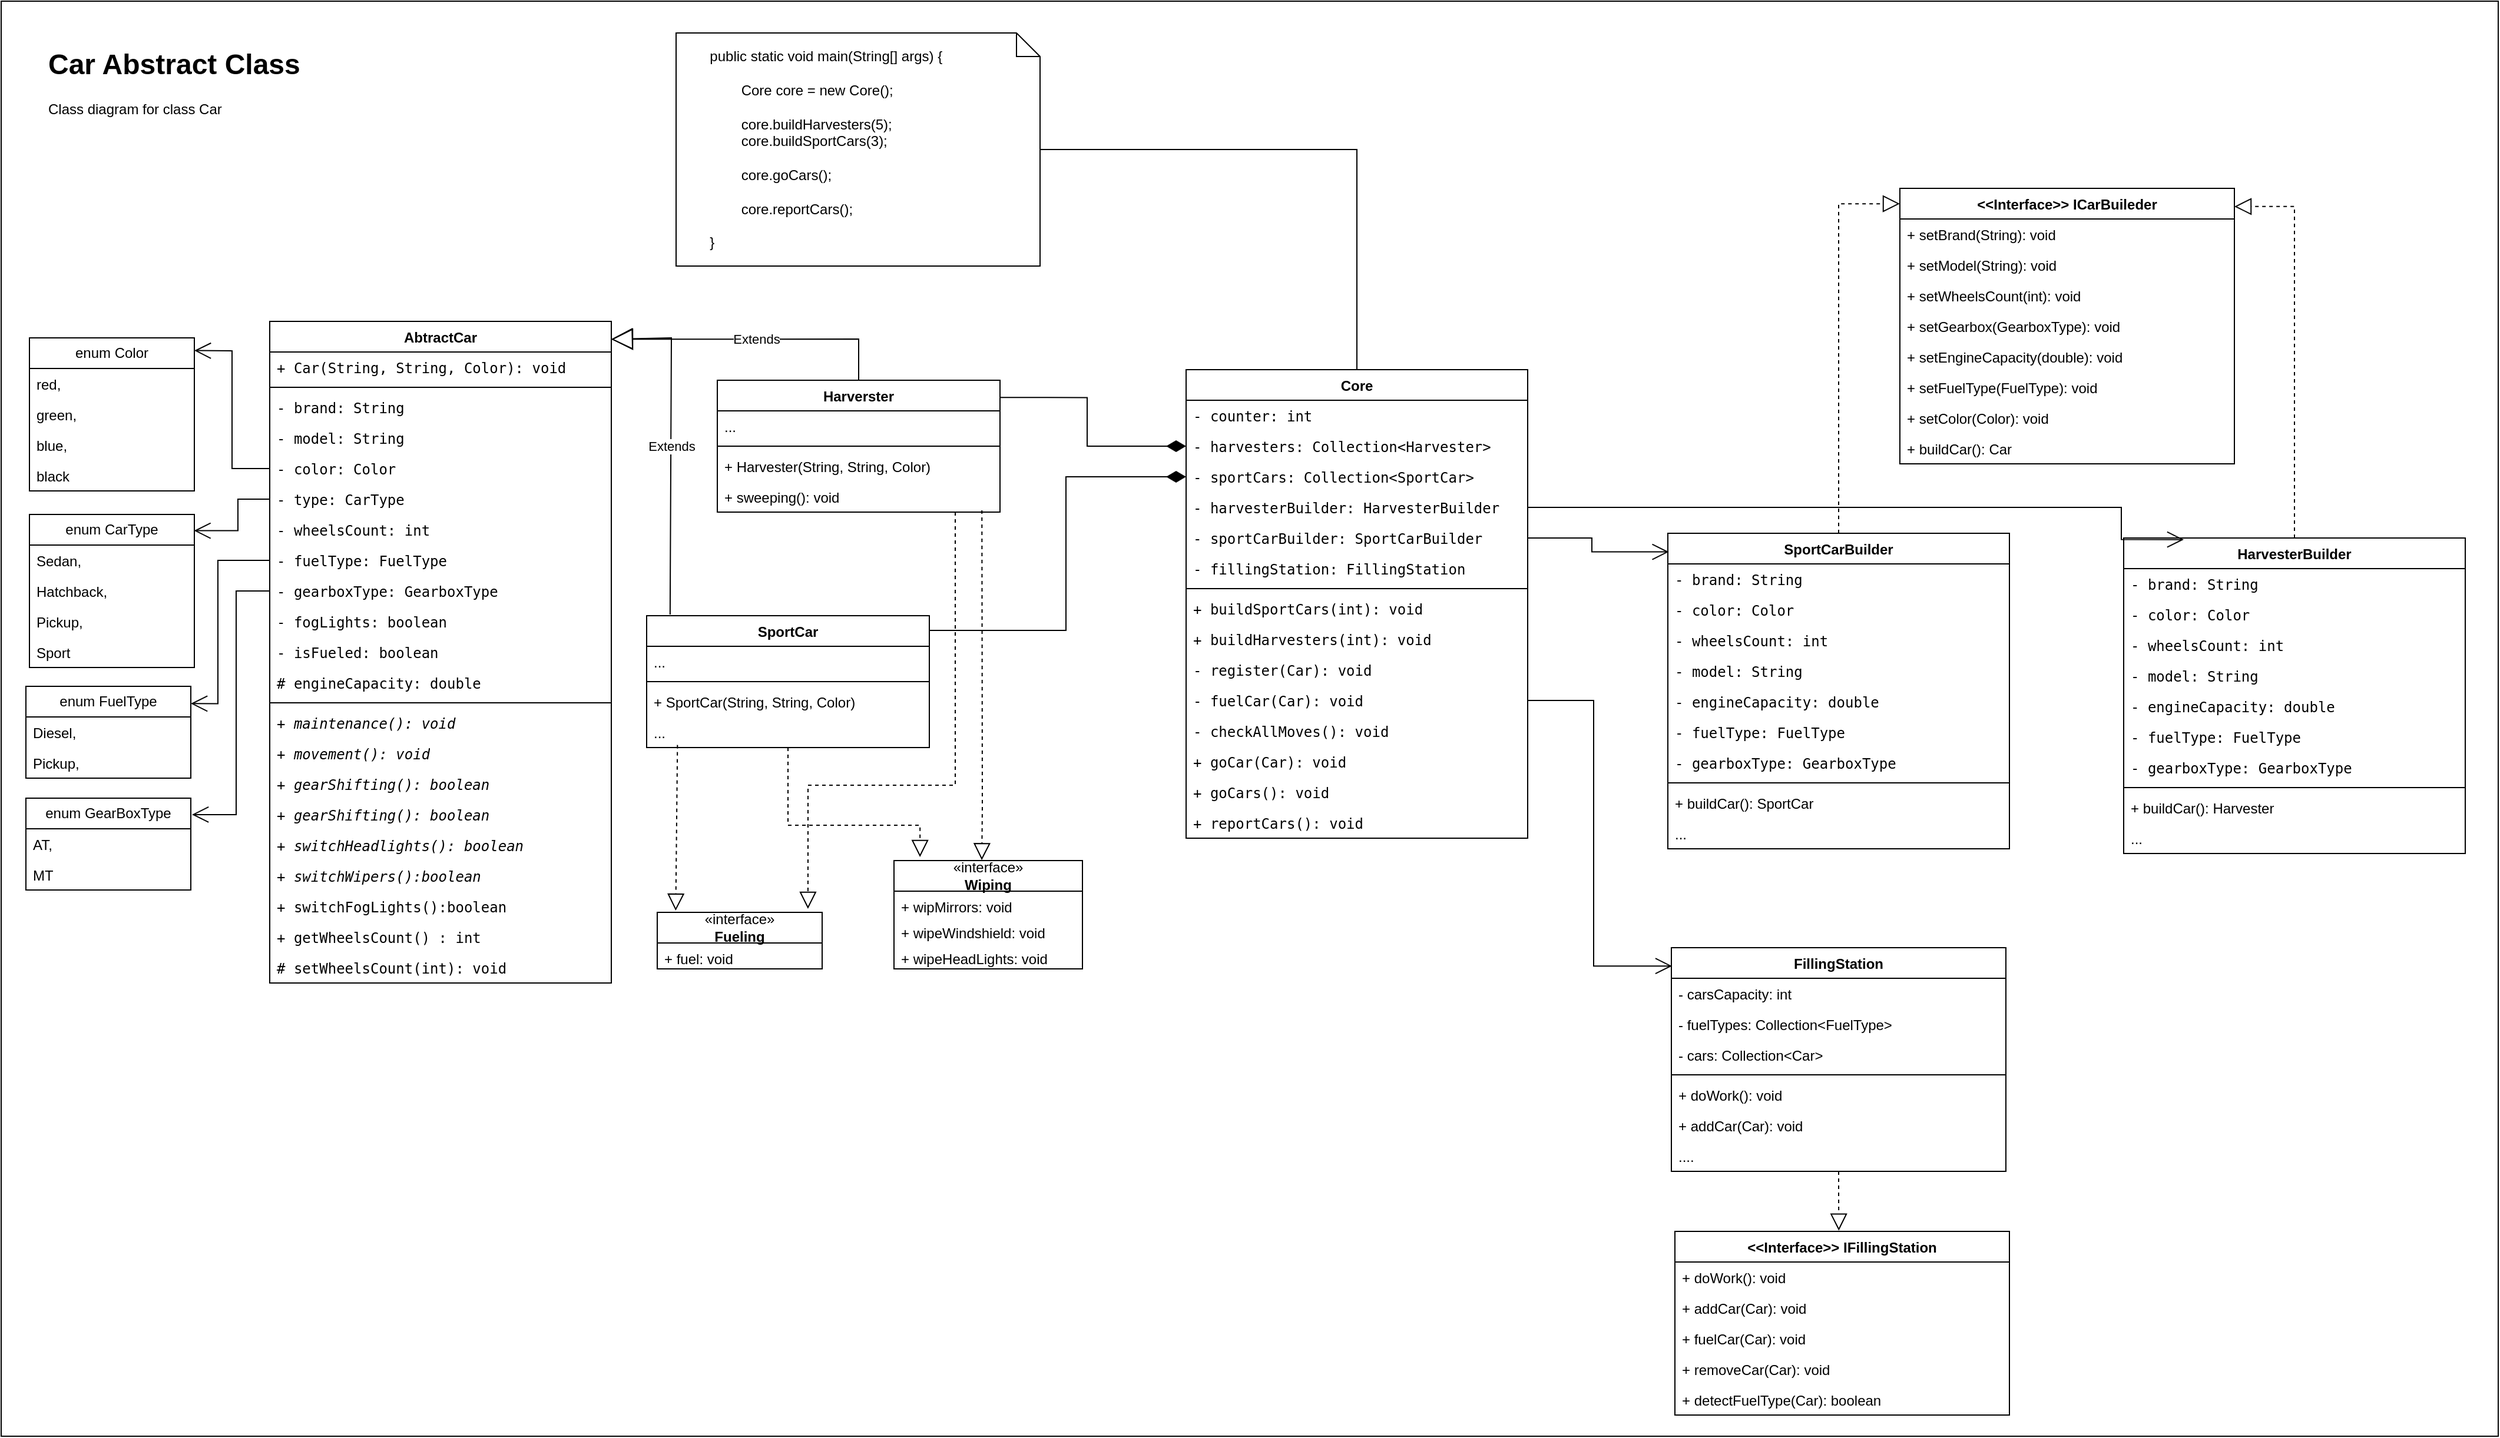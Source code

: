 <mxfile version="24.7.17">
  <diagram name="Страница — 1" id="NvB_Uzkp3Z9ZdV7HNA8b">
    <mxGraphModel dx="3713" dy="2587" grid="0" gridSize="10" guides="1" tooltips="1" connect="1" arrows="1" fold="1" page="1" pageScale="1" pageWidth="1169" pageHeight="827" math="0" shadow="0">
      <root>
        <mxCell id="0" />
        <mxCell id="1" parent="0" />
        <mxCell id="GrRUofgMGiouA1B7pGgN-127" value="" style="rounded=0;whiteSpace=wrap;html=1;" vertex="1" parent="1">
          <mxGeometry x="14" y="17" width="2120" height="1219" as="geometry" />
        </mxCell>
        <mxCell id="2QSjWqpANw1Ijd4p5mCS-2" value="&lt;h1 style=&quot;margin-top: 0px;&quot;&gt;Car Abstract Class&lt;/h1&gt;&lt;div&gt;Class diagram for class Car&lt;/div&gt;" style="text;html=1;whiteSpace=wrap;overflow=hidden;rounded=0;" parent="1" vertex="1">
          <mxGeometry x="52" y="50" width="320" height="120" as="geometry" />
        </mxCell>
        <mxCell id="2QSjWqpANw1Ijd4p5mCS-3" value="AbtractCar" style="swimlane;fontStyle=1;align=center;verticalAlign=top;childLayout=stackLayout;horizontal=1;startSize=26;horizontalStack=0;resizeParent=1;resizeParentMax=0;resizeLast=0;collapsible=1;marginBottom=0;whiteSpace=wrap;html=1;" parent="1" vertex="1">
          <mxGeometry x="242" y="289" width="290" height="562" as="geometry" />
        </mxCell>
        <mxCell id="2QSjWqpANw1Ijd4p5mCS-73" value="&lt;div style=&quot;font-family: &amp;quot;JetBrains Mono&amp;quot;, monospace; white-space: pre;&quot;&gt;&lt;i&gt;+ &lt;/i&gt;Car(String, String, Color): void&lt;/div&gt;" style="text;strokeColor=none;fillColor=none;align=left;verticalAlign=top;spacingLeft=4;spacingRight=4;overflow=hidden;rotatable=0;points=[[0,0.5],[1,0.5]];portConstraint=eastwest;whiteSpace=wrap;html=1;" parent="2QSjWqpANw1Ijd4p5mCS-3" vertex="1">
          <mxGeometry y="26" width="290" height="26" as="geometry" />
        </mxCell>
        <mxCell id="GrRUofgMGiouA1B7pGgN-3" value="" style="line;strokeWidth=1;fillColor=none;align=left;verticalAlign=middle;spacingTop=-1;spacingLeft=3;spacingRight=3;rotatable=0;labelPosition=right;points=[];portConstraint=eastwest;strokeColor=inherit;" vertex="1" parent="2QSjWqpANw1Ijd4p5mCS-3">
          <mxGeometry y="52" width="290" height="8" as="geometry" />
        </mxCell>
        <mxCell id="2QSjWqpANw1Ijd4p5mCS-4" value="&lt;span style=&quot;font-family: &amp;quot;JetBrains Mono&amp;quot;, monospace; text-wrap: nowrap; background-color: rgb(255, 255, 255);&quot;&gt;- brand: String&lt;/span&gt;" style="text;strokeColor=none;fillColor=none;align=left;verticalAlign=top;spacingLeft=4;spacingRight=4;overflow=hidden;rotatable=0;points=[[0,0.5],[1,0.5]];portConstraint=eastwest;whiteSpace=wrap;html=1;" parent="2QSjWqpANw1Ijd4p5mCS-3" vertex="1">
          <mxGeometry y="60" width="290" height="26" as="geometry" />
        </mxCell>
        <mxCell id="2QSjWqpANw1Ijd4p5mCS-9" value="&lt;span style=&quot;background-color: rgb(255, 255, 255); font-family: &amp;quot;JetBrains Mono&amp;quot;, monospace;&quot;&gt;- model: String&lt;/span&gt;&lt;div&gt;&lt;span style=&quot;background-color: rgb(255, 255, 255); font-family: &amp;quot;JetBrains Mono&amp;quot;, monospace;&quot;&gt;&lt;br&gt;&lt;/span&gt;&lt;/div&gt;" style="text;strokeColor=none;fillColor=none;align=left;verticalAlign=top;spacingLeft=4;spacingRight=4;overflow=hidden;rotatable=0;points=[[0,0.5],[1,0.5]];portConstraint=eastwest;whiteSpace=wrap;html=1;" parent="2QSjWqpANw1Ijd4p5mCS-3" vertex="1">
          <mxGeometry y="86" width="290" height="26" as="geometry" />
        </mxCell>
        <mxCell id="2QSjWqpANw1Ijd4p5mCS-10" value="&lt;span style=&quot;font-family: &amp;quot;JetBrains Mono&amp;quot;, monospace; text-wrap: nowrap; background-color: rgb(255, 255, 255);&quot;&gt;- color: Color&lt;/span&gt;" style="text;strokeColor=none;fillColor=none;align=left;verticalAlign=top;spacingLeft=4;spacingRight=4;overflow=hidden;rotatable=0;points=[[0,0.5],[1,0.5]];portConstraint=eastwest;whiteSpace=wrap;html=1;" parent="2QSjWqpANw1Ijd4p5mCS-3" vertex="1">
          <mxGeometry y="112" width="290" height="26" as="geometry" />
        </mxCell>
        <mxCell id="2QSjWqpANw1Ijd4p5mCS-11" value="&lt;span style=&quot;font-family: &amp;quot;JetBrains Mono&amp;quot;, monospace; text-wrap: nowrap; background-color: rgb(255, 255, 255);&quot;&gt;- type: CarType&lt;/span&gt;" style="text;strokeColor=none;fillColor=none;align=left;verticalAlign=top;spacingLeft=4;spacingRight=4;overflow=hidden;rotatable=0;points=[[0,0.5],[1,0.5]];portConstraint=eastwest;whiteSpace=wrap;html=1;" parent="2QSjWqpANw1Ijd4p5mCS-3" vertex="1">
          <mxGeometry y="138" width="290" height="26" as="geometry" />
        </mxCell>
        <mxCell id="2QSjWqpANw1Ijd4p5mCS-12" value="&lt;span style=&quot;font-family: &amp;quot;JetBrains Mono&amp;quot;, monospace; text-wrap: nowrap; background-color: rgb(255, 255, 255);&quot;&gt;- wheelsCount: int&lt;/span&gt;" style="text;strokeColor=none;fillColor=none;align=left;verticalAlign=top;spacingLeft=4;spacingRight=4;overflow=hidden;rotatable=0;points=[[0,0.5],[1,0.5]];portConstraint=eastwest;whiteSpace=wrap;html=1;" parent="2QSjWqpANw1Ijd4p5mCS-3" vertex="1">
          <mxGeometry y="164" width="290" height="26" as="geometry" />
        </mxCell>
        <mxCell id="2QSjWqpANw1Ijd4p5mCS-13" value="&lt;span style=&quot;font-family: &amp;quot;JetBrains Mono&amp;quot;, monospace; text-wrap: nowrap; background-color: rgb(255, 255, 255);&quot;&gt;- fuelType: FuelType&lt;/span&gt;" style="text;strokeColor=none;fillColor=none;align=left;verticalAlign=top;spacingLeft=4;spacingRight=4;overflow=hidden;rotatable=0;points=[[0,0.5],[1,0.5]];portConstraint=eastwest;whiteSpace=wrap;html=1;" parent="2QSjWqpANw1Ijd4p5mCS-3" vertex="1">
          <mxGeometry y="190" width="290" height="26" as="geometry" />
        </mxCell>
        <mxCell id="2QSjWqpANw1Ijd4p5mCS-14" value="&lt;span style=&quot;font-family: &amp;quot;JetBrains Mono&amp;quot;, monospace; text-wrap: nowrap; background-color: rgb(255, 255, 255);&quot;&gt;- gearboxType: GearboxType&lt;/span&gt;" style="text;strokeColor=none;fillColor=none;align=left;verticalAlign=top;spacingLeft=4;spacingRight=4;overflow=hidden;rotatable=0;points=[[0,0.5],[1,0.5]];portConstraint=eastwest;whiteSpace=wrap;html=1;" parent="2QSjWqpANw1Ijd4p5mCS-3" vertex="1">
          <mxGeometry y="216" width="290" height="26" as="geometry" />
        </mxCell>
        <mxCell id="2QSjWqpANw1Ijd4p5mCS-17" value="&lt;span style=&quot;font-family: &amp;quot;JetBrains Mono&amp;quot;, monospace; text-wrap: nowrap; background-color: rgb(255, 255, 255);&quot;&gt;- fogLights: boolean&lt;/span&gt;" style="text;strokeColor=none;fillColor=none;align=left;verticalAlign=top;spacingLeft=4;spacingRight=4;overflow=hidden;rotatable=0;points=[[0,0.5],[1,0.5]];portConstraint=eastwest;whiteSpace=wrap;html=1;" parent="2QSjWqpANw1Ijd4p5mCS-3" vertex="1">
          <mxGeometry y="242" width="290" height="26" as="geometry" />
        </mxCell>
        <mxCell id="GrRUofgMGiouA1B7pGgN-1" value="&lt;font face=&quot;JetBrains Mono, monospace&quot;&gt;&lt;span style=&quot;text-wrap: nowrap;&quot;&gt;- isFueled: boolean&lt;/span&gt;&lt;/font&gt;" style="text;strokeColor=none;fillColor=none;align=left;verticalAlign=top;spacingLeft=4;spacingRight=4;overflow=hidden;rotatable=0;points=[[0,0.5],[1,0.5]];portConstraint=eastwest;whiteSpace=wrap;html=1;" vertex="1" parent="2QSjWqpANw1Ijd4p5mCS-3">
          <mxGeometry y="268" width="290" height="26" as="geometry" />
        </mxCell>
        <mxCell id="2QSjWqpANw1Ijd4p5mCS-15" value="&lt;span style=&quot;font-family: &amp;quot;JetBrains Mono&amp;quot;, monospace; text-wrap: nowrap; background-color: rgb(255, 255, 255);&quot;&gt;# engineCapacity: double&lt;/span&gt;" style="text;strokeColor=none;fillColor=none;align=left;verticalAlign=top;spacingLeft=4;spacingRight=4;overflow=hidden;rotatable=0;points=[[0,0.5],[1,0.5]];portConstraint=eastwest;whiteSpace=wrap;html=1;" parent="2QSjWqpANw1Ijd4p5mCS-3" vertex="1">
          <mxGeometry y="294" width="290" height="26" as="geometry" />
        </mxCell>
        <mxCell id="2QSjWqpANw1Ijd4p5mCS-5" value="" style="line;strokeWidth=1;fillColor=none;align=left;verticalAlign=middle;spacingTop=-1;spacingLeft=3;spacingRight=3;rotatable=0;labelPosition=right;points=[];portConstraint=eastwest;strokeColor=inherit;" parent="2QSjWqpANw1Ijd4p5mCS-3" vertex="1">
          <mxGeometry y="320" width="290" height="8" as="geometry" />
        </mxCell>
        <mxCell id="2QSjWqpANw1Ijd4p5mCS-6" value="&lt;div style=&quot;font-family: &amp;quot;JetBrains Mono&amp;quot;, monospace; white-space: pre;&quot;&gt;&lt;i&gt;+ maintenance(): void&lt;/i&gt;&lt;/div&gt;" style="text;strokeColor=none;fillColor=none;align=left;verticalAlign=top;spacingLeft=4;spacingRight=4;overflow=hidden;rotatable=0;points=[[0,0.5],[1,0.5]];portConstraint=eastwest;whiteSpace=wrap;html=1;" parent="2QSjWqpANw1Ijd4p5mCS-3" vertex="1">
          <mxGeometry y="328" width="290" height="26" as="geometry" />
        </mxCell>
        <mxCell id="2QSjWqpANw1Ijd4p5mCS-18" value="&lt;span style=&quot;font-family: &amp;quot;JetBrains Mono&amp;quot;, monospace; text-wrap: nowrap;&quot;&gt;+ movement(): void&lt;/span&gt;" style="text;strokeColor=none;fillColor=none;align=left;verticalAlign=top;spacingLeft=4;spacingRight=4;overflow=hidden;rotatable=0;points=[[0,0.5],[1,0.5]];portConstraint=eastwest;whiteSpace=wrap;html=1;fontStyle=2" parent="2QSjWqpANw1Ijd4p5mCS-3" vertex="1">
          <mxGeometry y="354" width="290" height="26" as="geometry" />
        </mxCell>
        <mxCell id="2QSjWqpANw1Ijd4p5mCS-19" value="&lt;span style=&quot;font-family: &amp;quot;JetBrains Mono&amp;quot;, monospace; text-wrap: nowrap;&quot;&gt;+ gearShifting(): boolean&lt;/span&gt;" style="text;strokeColor=none;fillColor=none;align=left;verticalAlign=top;spacingLeft=4;spacingRight=4;overflow=hidden;rotatable=0;points=[[0,0.5],[1,0.5]];portConstraint=eastwest;whiteSpace=wrap;html=1;fontStyle=2" parent="2QSjWqpANw1Ijd4p5mCS-3" vertex="1">
          <mxGeometry y="380" width="290" height="26" as="geometry" />
        </mxCell>
        <mxCell id="2QSjWqpANw1Ijd4p5mCS-20" value="&lt;span style=&quot;font-family: &amp;quot;JetBrains Mono&amp;quot;, monospace; text-wrap: nowrap;&quot;&gt;+ gearShifting(): boolean&lt;/span&gt;" style="text;strokeColor=none;fillColor=none;align=left;verticalAlign=top;spacingLeft=4;spacingRight=4;overflow=hidden;rotatable=0;points=[[0,0.5],[1,0.5]];portConstraint=eastwest;whiteSpace=wrap;html=1;fontStyle=2" parent="2QSjWqpANw1Ijd4p5mCS-3" vertex="1">
          <mxGeometry y="406" width="290" height="26" as="geometry" />
        </mxCell>
        <mxCell id="2QSjWqpANw1Ijd4p5mCS-21" value="&lt;span style=&quot;font-family: &amp;quot;JetBrains Mono&amp;quot;, monospace; text-wrap: nowrap;&quot;&gt;+ switchHeadlights(): boolean&lt;/span&gt;" style="text;strokeColor=none;fillColor=none;align=left;verticalAlign=top;spacingLeft=4;spacingRight=4;overflow=hidden;rotatable=0;points=[[0,0.5],[1,0.5]];portConstraint=eastwest;whiteSpace=wrap;html=1;fontStyle=2" parent="2QSjWqpANw1Ijd4p5mCS-3" vertex="1">
          <mxGeometry y="432" width="290" height="26" as="geometry" />
        </mxCell>
        <mxCell id="2QSjWqpANw1Ijd4p5mCS-22" value="&lt;span style=&quot;font-family: &amp;quot;JetBrains Mono&amp;quot;, monospace; text-wrap: nowrap;&quot;&gt;+ switchWipers():boolean&lt;/span&gt;" style="text;strokeColor=none;fillColor=none;align=left;verticalAlign=top;spacingLeft=4;spacingRight=4;overflow=hidden;rotatable=0;points=[[0,0.5],[1,0.5]];portConstraint=eastwest;whiteSpace=wrap;html=1;fontStyle=2" parent="2QSjWqpANw1Ijd4p5mCS-3" vertex="1">
          <mxGeometry y="458" width="290" height="26" as="geometry" />
        </mxCell>
        <mxCell id="2QSjWqpANw1Ijd4p5mCS-23" value="&lt;span style=&quot;font-family: &amp;quot;JetBrains Mono&amp;quot;, monospace; text-wrap: nowrap;&quot;&gt;+ switchFogLights():boolean&lt;/span&gt;" style="text;strokeColor=none;fillColor=none;align=left;verticalAlign=top;spacingLeft=4;spacingRight=4;overflow=hidden;rotatable=0;points=[[0,0.5],[1,0.5]];portConstraint=eastwest;whiteSpace=wrap;html=1;" parent="2QSjWqpANw1Ijd4p5mCS-3" vertex="1">
          <mxGeometry y="484" width="290" height="26" as="geometry" />
        </mxCell>
        <mxCell id="2QSjWqpANw1Ijd4p5mCS-26" value="&lt;span style=&quot;font-family: &amp;quot;JetBrains Mono&amp;quot;, monospace; text-wrap: nowrap;&quot;&gt;+ getWheelsCount() : int&lt;/span&gt;" style="text;strokeColor=none;fillColor=none;align=left;verticalAlign=top;spacingLeft=4;spacingRight=4;overflow=hidden;rotatable=0;points=[[0,0.5],[1,0.5]];portConstraint=eastwest;whiteSpace=wrap;html=1;" parent="2QSjWqpANw1Ijd4p5mCS-3" vertex="1">
          <mxGeometry y="510" width="290" height="26" as="geometry" />
        </mxCell>
        <mxCell id="2QSjWqpANw1Ijd4p5mCS-24" value="&lt;span style=&quot;font-family: &amp;quot;JetBrains Mono&amp;quot;, monospace; text-wrap: nowrap;&quot;&gt;# setWheelsCount(int): void&amp;nbsp;&lt;/span&gt;" style="text;strokeColor=none;fillColor=none;align=left;verticalAlign=top;spacingLeft=4;spacingRight=4;overflow=hidden;rotatable=0;points=[[0,0.5],[1,0.5]];portConstraint=eastwest;whiteSpace=wrap;html=1;" parent="2QSjWqpANw1Ijd4p5mCS-3" vertex="1">
          <mxGeometry y="536" width="290" height="26" as="geometry" />
        </mxCell>
        <mxCell id="GrRUofgMGiouA1B7pGgN-34" style="edgeStyle=orthogonalEdgeStyle;rounded=0;orthogonalLoop=1;jettySize=auto;html=1;endArrow=diamondThin;endFill=1;strokeWidth=1;endSize=14;exitX=0.999;exitY=0.131;exitDx=0;exitDy=0;exitPerimeter=0;" edge="1" parent="1" source="2QSjWqpANw1Ijd4p5mCS-27" target="GrRUofgMGiouA1B7pGgN-8">
          <mxGeometry relative="1" as="geometry" />
        </mxCell>
        <mxCell id="2QSjWqpANw1Ijd4p5mCS-27" value="Harverster" style="swimlane;fontStyle=1;align=center;verticalAlign=top;childLayout=stackLayout;horizontal=1;startSize=26;horizontalStack=0;resizeParent=1;resizeParentMax=0;resizeLast=0;collapsible=1;marginBottom=0;whiteSpace=wrap;html=1;" parent="1" vertex="1">
          <mxGeometry x="622" y="339" width="240" height="112" as="geometry" />
        </mxCell>
        <mxCell id="2QSjWqpANw1Ijd4p5mCS-28" value="..." style="text;strokeColor=none;fillColor=none;align=left;verticalAlign=top;spacingLeft=4;spacingRight=4;overflow=hidden;rotatable=0;points=[[0,0.5],[1,0.5]];portConstraint=eastwest;whiteSpace=wrap;html=1;" parent="2QSjWqpANw1Ijd4p5mCS-27" vertex="1">
          <mxGeometry y="26" width="240" height="26" as="geometry" />
        </mxCell>
        <mxCell id="2QSjWqpANw1Ijd4p5mCS-29" value="" style="line;strokeWidth=1;fillColor=none;align=left;verticalAlign=middle;spacingTop=-1;spacingLeft=3;spacingRight=3;rotatable=0;labelPosition=right;points=[];portConstraint=eastwest;strokeColor=inherit;" parent="2QSjWqpANw1Ijd4p5mCS-27" vertex="1">
          <mxGeometry y="52" width="240" height="8" as="geometry" />
        </mxCell>
        <mxCell id="2QSjWqpANw1Ijd4p5mCS-30" value="+ Harvester(String, String, Color)" style="text;strokeColor=none;fillColor=none;align=left;verticalAlign=top;spacingLeft=4;spacingRight=4;overflow=hidden;rotatable=0;points=[[0,0.5],[1,0.5]];portConstraint=eastwest;whiteSpace=wrap;html=1;" parent="2QSjWqpANw1Ijd4p5mCS-27" vertex="1">
          <mxGeometry y="60" width="240" height="26" as="geometry" />
        </mxCell>
        <mxCell id="2QSjWqpANw1Ijd4p5mCS-32" value="+ sweeping(): void" style="text;strokeColor=none;fillColor=none;align=left;verticalAlign=top;spacingLeft=4;spacingRight=4;overflow=hidden;rotatable=0;points=[[0,0.5],[1,0.5]];portConstraint=eastwest;whiteSpace=wrap;html=1;" parent="2QSjWqpANw1Ijd4p5mCS-27" vertex="1">
          <mxGeometry y="86" width="240" height="26" as="geometry" />
        </mxCell>
        <mxCell id="2QSjWqpANw1Ijd4p5mCS-31" value="Extends" style="endArrow=block;endSize=16;endFill=0;html=1;rounded=0;exitX=0.5;exitY=0;exitDx=0;exitDy=0;entryX=1;entryY=0.027;entryDx=0;entryDy=0;entryPerimeter=0;" parent="1" source="2QSjWqpANw1Ijd4p5mCS-27" target="2QSjWqpANw1Ijd4p5mCS-3" edge="1">
          <mxGeometry width="160" relative="1" as="geometry">
            <mxPoint x="292" y="889" as="sourcePoint" />
            <mxPoint x="452" y="889" as="targetPoint" />
            <Array as="points">
              <mxPoint x="742" y="304" />
            </Array>
          </mxGeometry>
        </mxCell>
        <mxCell id="GrRUofgMGiouA1B7pGgN-35" style="edgeStyle=orthogonalEdgeStyle;rounded=0;orthogonalLoop=1;jettySize=auto;html=1;entryX=0;entryY=0.5;entryDx=0;entryDy=0;exitX=0.997;exitY=0.112;exitDx=0;exitDy=0;exitPerimeter=0;endArrow=diamondThin;endFill=1;endSize=14;" edge="1" parent="1" source="2QSjWqpANw1Ijd4p5mCS-33" target="GrRUofgMGiouA1B7pGgN-9">
          <mxGeometry relative="1" as="geometry">
            <Array as="points">
              <mxPoint x="918" y="552" />
              <mxPoint x="918" y="421" />
            </Array>
          </mxGeometry>
        </mxCell>
        <mxCell id="2QSjWqpANw1Ijd4p5mCS-33" value="SportCar" style="swimlane;fontStyle=1;align=center;verticalAlign=top;childLayout=stackLayout;horizontal=1;startSize=26;horizontalStack=0;resizeParent=1;resizeParentMax=0;resizeLast=0;collapsible=1;marginBottom=0;whiteSpace=wrap;html=1;" parent="1" vertex="1">
          <mxGeometry x="562" y="539" width="240" height="112" as="geometry" />
        </mxCell>
        <mxCell id="2QSjWqpANw1Ijd4p5mCS-34" value="..." style="text;strokeColor=none;fillColor=none;align=left;verticalAlign=top;spacingLeft=4;spacingRight=4;overflow=hidden;rotatable=0;points=[[0,0.5],[1,0.5]];portConstraint=eastwest;whiteSpace=wrap;html=1;" parent="2QSjWqpANw1Ijd4p5mCS-33" vertex="1">
          <mxGeometry y="26" width="240" height="26" as="geometry" />
        </mxCell>
        <mxCell id="2QSjWqpANw1Ijd4p5mCS-35" value="" style="line;strokeWidth=1;fillColor=none;align=left;verticalAlign=middle;spacingTop=-1;spacingLeft=3;spacingRight=3;rotatable=0;labelPosition=right;points=[];portConstraint=eastwest;strokeColor=inherit;" parent="2QSjWqpANw1Ijd4p5mCS-33" vertex="1">
          <mxGeometry y="52" width="240" height="8" as="geometry" />
        </mxCell>
        <mxCell id="2QSjWqpANw1Ijd4p5mCS-36" value="+ SportCar(String, String, Color)" style="text;strokeColor=none;fillColor=none;align=left;verticalAlign=top;spacingLeft=4;spacingRight=4;overflow=hidden;rotatable=0;points=[[0,0.5],[1,0.5]];portConstraint=eastwest;whiteSpace=wrap;html=1;" parent="2QSjWqpANw1Ijd4p5mCS-33" vertex="1">
          <mxGeometry y="60" width="240" height="26" as="geometry" />
        </mxCell>
        <mxCell id="2QSjWqpANw1Ijd4p5mCS-39" value="..." style="text;strokeColor=none;fillColor=none;align=left;verticalAlign=top;spacingLeft=4;spacingRight=4;overflow=hidden;rotatable=0;points=[[0,0.5],[1,0.5]];portConstraint=eastwest;whiteSpace=wrap;html=1;" parent="2QSjWqpANw1Ijd4p5mCS-33" vertex="1">
          <mxGeometry y="86" width="240" height="26" as="geometry" />
        </mxCell>
        <mxCell id="2QSjWqpANw1Ijd4p5mCS-38" value="Extends" style="endArrow=block;endSize=16;endFill=0;html=1;rounded=0;exitX=0.083;exitY=-0.009;exitDx=0;exitDy=0;exitPerimeter=0;entryX=0.999;entryY=0.027;entryDx=0;entryDy=0;entryPerimeter=0;" parent="1" source="2QSjWqpANw1Ijd4p5mCS-33" target="2QSjWqpANw1Ijd4p5mCS-3" edge="1">
          <mxGeometry width="160" relative="1" as="geometry">
            <mxPoint x="332" y="869" as="sourcePoint" />
            <mxPoint x="535" y="299" as="targetPoint" />
            <Array as="points">
              <mxPoint x="583" y="303" />
            </Array>
          </mxGeometry>
        </mxCell>
        <mxCell id="2QSjWqpANw1Ijd4p5mCS-44" value="«interface»&lt;br&gt;&lt;b&gt;Fueling&lt;/b&gt;" style="swimlane;fontStyle=0;childLayout=stackLayout;horizontal=1;startSize=26;fillColor=none;horizontalStack=0;resizeParent=1;resizeParentMax=0;resizeLast=0;collapsible=1;marginBottom=0;whiteSpace=wrap;html=1;" parent="1" vertex="1">
          <mxGeometry x="571" y="791" width="140" height="48" as="geometry" />
        </mxCell>
        <mxCell id="2QSjWqpANw1Ijd4p5mCS-45" value="+ fuel: void" style="text;strokeColor=none;fillColor=none;align=left;verticalAlign=top;spacingLeft=4;spacingRight=4;overflow=hidden;rotatable=0;points=[[0,0.5],[1,0.5]];portConstraint=eastwest;whiteSpace=wrap;html=1;" parent="2QSjWqpANw1Ijd4p5mCS-44" vertex="1">
          <mxGeometry y="26" width="140" height="22" as="geometry" />
        </mxCell>
        <mxCell id="2QSjWqpANw1Ijd4p5mCS-50" value="«interface»&lt;br&gt;&lt;b&gt;Wiping&lt;/b&gt;" style="swimlane;fontStyle=0;childLayout=stackLayout;horizontal=1;startSize=26;fillColor=none;horizontalStack=0;resizeParent=1;resizeParentMax=0;resizeLast=0;collapsible=1;marginBottom=0;whiteSpace=wrap;html=1;" parent="1" vertex="1">
          <mxGeometry x="772" y="747" width="160" height="92" as="geometry" />
        </mxCell>
        <mxCell id="2QSjWqpANw1Ijd4p5mCS-51" value="+ wipMirrors: void" style="text;strokeColor=none;fillColor=none;align=left;verticalAlign=top;spacingLeft=4;spacingRight=4;overflow=hidden;rotatable=0;points=[[0,0.5],[1,0.5]];portConstraint=eastwest;whiteSpace=wrap;html=1;" parent="2QSjWqpANw1Ijd4p5mCS-50" vertex="1">
          <mxGeometry y="26" width="160" height="22" as="geometry" />
        </mxCell>
        <mxCell id="2QSjWqpANw1Ijd4p5mCS-52" value="+ wipeWindshield: void" style="text;strokeColor=none;fillColor=none;align=left;verticalAlign=top;spacingLeft=4;spacingRight=4;overflow=hidden;rotatable=0;points=[[0,0.5],[1,0.5]];portConstraint=eastwest;whiteSpace=wrap;html=1;" parent="2QSjWqpANw1Ijd4p5mCS-50" vertex="1">
          <mxGeometry y="48" width="160" height="22" as="geometry" />
        </mxCell>
        <mxCell id="2QSjWqpANw1Ijd4p5mCS-53" value="+ wipeHeadLights: void" style="text;strokeColor=none;fillColor=none;align=left;verticalAlign=top;spacingLeft=4;spacingRight=4;overflow=hidden;rotatable=0;points=[[0,0.5],[1,0.5]];portConstraint=eastwest;whiteSpace=wrap;html=1;" parent="2QSjWqpANw1Ijd4p5mCS-50" vertex="1">
          <mxGeometry y="70" width="160" height="22" as="geometry" />
        </mxCell>
        <mxCell id="2QSjWqpANw1Ijd4p5mCS-55" value="" style="endArrow=block;dashed=1;endFill=0;endSize=12;html=1;rounded=0;exitX=0.936;exitY=0.944;exitDx=0;exitDy=0;exitPerimeter=0;entryX=0.466;entryY=-0.004;entryDx=0;entryDy=0;entryPerimeter=0;" parent="1" source="2QSjWqpANw1Ijd4p5mCS-32" target="2QSjWqpANw1Ijd4p5mCS-50" edge="1">
          <mxGeometry width="160" relative="1" as="geometry">
            <mxPoint x="522" y="839" as="sourcePoint" />
            <mxPoint x="858" y="673" as="targetPoint" />
            <Array as="points">
              <mxPoint x="847" y="701" />
            </Array>
          </mxGeometry>
        </mxCell>
        <mxCell id="2QSjWqpANw1Ijd4p5mCS-56" value="" style="endArrow=block;dashed=1;endFill=0;endSize=12;html=1;rounded=0;exitX=0.109;exitY=0.916;exitDx=0;exitDy=0;exitPerimeter=0;entryX=0.112;entryY=-0.03;entryDx=0;entryDy=0;entryPerimeter=0;" parent="1" source="2QSjWqpANw1Ijd4p5mCS-39" target="2QSjWqpANw1Ijd4p5mCS-44" edge="1">
          <mxGeometry width="160" relative="1" as="geometry">
            <mxPoint x="735" y="886" as="sourcePoint" />
            <mxPoint x="682" y="729" as="targetPoint" />
            <Array as="points" />
          </mxGeometry>
        </mxCell>
        <mxCell id="2QSjWqpANw1Ijd4p5mCS-58" value="enum Color" style="swimlane;fontStyle=0;childLayout=stackLayout;horizontal=1;startSize=26;fillColor=none;horizontalStack=0;resizeParent=1;resizeParentMax=0;resizeLast=0;collapsible=1;marginBottom=0;whiteSpace=wrap;html=1;" parent="1" vertex="1">
          <mxGeometry x="38" y="303" width="140" height="130" as="geometry" />
        </mxCell>
        <mxCell id="2QSjWqpANw1Ijd4p5mCS-59" value="red," style="text;strokeColor=none;fillColor=none;align=left;verticalAlign=top;spacingLeft=4;spacingRight=4;overflow=hidden;rotatable=0;points=[[0,0.5],[1,0.5]];portConstraint=eastwest;whiteSpace=wrap;html=1;" parent="2QSjWqpANw1Ijd4p5mCS-58" vertex="1">
          <mxGeometry y="26" width="140" height="26" as="geometry" />
        </mxCell>
        <mxCell id="2QSjWqpANw1Ijd4p5mCS-60" value="green," style="text;strokeColor=none;fillColor=none;align=left;verticalAlign=top;spacingLeft=4;spacingRight=4;overflow=hidden;rotatable=0;points=[[0,0.5],[1,0.5]];portConstraint=eastwest;whiteSpace=wrap;html=1;" parent="2QSjWqpANw1Ijd4p5mCS-58" vertex="1">
          <mxGeometry y="52" width="140" height="26" as="geometry" />
        </mxCell>
        <mxCell id="2QSjWqpANw1Ijd4p5mCS-61" value="blue," style="text;strokeColor=none;fillColor=none;align=left;verticalAlign=top;spacingLeft=4;spacingRight=4;overflow=hidden;rotatable=0;points=[[0,0.5],[1,0.5]];portConstraint=eastwest;whiteSpace=wrap;html=1;" parent="2QSjWqpANw1Ijd4p5mCS-58" vertex="1">
          <mxGeometry y="78" width="140" height="26" as="geometry" />
        </mxCell>
        <mxCell id="2QSjWqpANw1Ijd4p5mCS-62" value="black" style="text;strokeColor=none;fillColor=none;align=left;verticalAlign=top;spacingLeft=4;spacingRight=4;overflow=hidden;rotatable=0;points=[[0,0.5],[1,0.5]];portConstraint=eastwest;whiteSpace=wrap;html=1;" parent="2QSjWqpANw1Ijd4p5mCS-58" vertex="1">
          <mxGeometry y="104" width="140" height="26" as="geometry" />
        </mxCell>
        <mxCell id="2QSjWqpANw1Ijd4p5mCS-63" value="enum CarType" style="swimlane;fontStyle=0;childLayout=stackLayout;horizontal=1;startSize=26;fillColor=none;horizontalStack=0;resizeParent=1;resizeParentMax=0;resizeLast=0;collapsible=1;marginBottom=0;whiteSpace=wrap;html=1;" parent="1" vertex="1">
          <mxGeometry x="38" y="453" width="140" height="130" as="geometry" />
        </mxCell>
        <mxCell id="2QSjWqpANw1Ijd4p5mCS-64" value="Sedan," style="text;strokeColor=none;fillColor=none;align=left;verticalAlign=top;spacingLeft=4;spacingRight=4;overflow=hidden;rotatable=0;points=[[0,0.5],[1,0.5]];portConstraint=eastwest;whiteSpace=wrap;html=1;" parent="2QSjWqpANw1Ijd4p5mCS-63" vertex="1">
          <mxGeometry y="26" width="140" height="26" as="geometry" />
        </mxCell>
        <mxCell id="2QSjWqpANw1Ijd4p5mCS-65" value="Hatchback," style="text;strokeColor=none;fillColor=none;align=left;verticalAlign=top;spacingLeft=4;spacingRight=4;overflow=hidden;rotatable=0;points=[[0,0.5],[1,0.5]];portConstraint=eastwest;whiteSpace=wrap;html=1;" parent="2QSjWqpANw1Ijd4p5mCS-63" vertex="1">
          <mxGeometry y="52" width="140" height="26" as="geometry" />
        </mxCell>
        <mxCell id="2QSjWqpANw1Ijd4p5mCS-66" value="Pickup," style="text;strokeColor=none;fillColor=none;align=left;verticalAlign=top;spacingLeft=4;spacingRight=4;overflow=hidden;rotatable=0;points=[[0,0.5],[1,0.5]];portConstraint=eastwest;whiteSpace=wrap;html=1;" parent="2QSjWqpANw1Ijd4p5mCS-63" vertex="1">
          <mxGeometry y="78" width="140" height="26" as="geometry" />
        </mxCell>
        <mxCell id="2QSjWqpANw1Ijd4p5mCS-67" value="Sport" style="text;strokeColor=none;fillColor=none;align=left;verticalAlign=top;spacingLeft=4;spacingRight=4;overflow=hidden;rotatable=0;points=[[0,0.5],[1,0.5]];portConstraint=eastwest;whiteSpace=wrap;html=1;" parent="2QSjWqpANw1Ijd4p5mCS-63" vertex="1">
          <mxGeometry y="104" width="140" height="26" as="geometry" />
        </mxCell>
        <mxCell id="2QSjWqpANw1Ijd4p5mCS-68" value="enum FuelType" style="swimlane;fontStyle=0;childLayout=stackLayout;horizontal=1;startSize=26;fillColor=none;horizontalStack=0;resizeParent=1;resizeParentMax=0;resizeLast=0;collapsible=1;marginBottom=0;whiteSpace=wrap;html=1;" parent="1" vertex="1">
          <mxGeometry x="35" y="599" width="140" height="78" as="geometry" />
        </mxCell>
        <mxCell id="2QSjWqpANw1Ijd4p5mCS-69" value="Diesel," style="text;strokeColor=none;fillColor=none;align=left;verticalAlign=top;spacingLeft=4;spacingRight=4;overflow=hidden;rotatable=0;points=[[0,0.5],[1,0.5]];portConstraint=eastwest;whiteSpace=wrap;html=1;" parent="2QSjWqpANw1Ijd4p5mCS-68" vertex="1">
          <mxGeometry y="26" width="140" height="26" as="geometry" />
        </mxCell>
        <mxCell id="2QSjWqpANw1Ijd4p5mCS-71" value="Pickup," style="text;strokeColor=none;fillColor=none;align=left;verticalAlign=top;spacingLeft=4;spacingRight=4;overflow=hidden;rotatable=0;points=[[0,0.5],[1,0.5]];portConstraint=eastwest;whiteSpace=wrap;html=1;" parent="2QSjWqpANw1Ijd4p5mCS-68" vertex="1">
          <mxGeometry y="52" width="140" height="26" as="geometry" />
        </mxCell>
        <mxCell id="2QSjWqpANw1Ijd4p5mCS-74" value="enum GearBoxType" style="swimlane;fontStyle=0;childLayout=stackLayout;horizontal=1;startSize=26;fillColor=none;horizontalStack=0;resizeParent=1;resizeParentMax=0;resizeLast=0;collapsible=1;marginBottom=0;whiteSpace=wrap;html=1;" parent="1" vertex="1">
          <mxGeometry x="35" y="694" width="140" height="78" as="geometry" />
        </mxCell>
        <mxCell id="2QSjWqpANw1Ijd4p5mCS-75" value="AT," style="text;strokeColor=none;fillColor=none;align=left;verticalAlign=top;spacingLeft=4;spacingRight=4;overflow=hidden;rotatable=0;points=[[0,0.5],[1,0.5]];portConstraint=eastwest;whiteSpace=wrap;html=1;" parent="2QSjWqpANw1Ijd4p5mCS-74" vertex="1">
          <mxGeometry y="26" width="140" height="26" as="geometry" />
        </mxCell>
        <mxCell id="2QSjWqpANw1Ijd4p5mCS-76" value="MT" style="text;strokeColor=none;fillColor=none;align=left;verticalAlign=top;spacingLeft=4;spacingRight=4;overflow=hidden;rotatable=0;points=[[0,0.5],[1,0.5]];portConstraint=eastwest;whiteSpace=wrap;html=1;" parent="2QSjWqpANw1Ijd4p5mCS-74" vertex="1">
          <mxGeometry y="52" width="140" height="26" as="geometry" />
        </mxCell>
        <mxCell id="GrRUofgMGiouA1B7pGgN-4" value="Core" style="swimlane;fontStyle=1;align=center;verticalAlign=top;childLayout=stackLayout;horizontal=1;startSize=26;horizontalStack=0;resizeParent=1;resizeParentMax=0;resizeLast=0;collapsible=1;marginBottom=0;whiteSpace=wrap;html=1;" vertex="1" parent="1">
          <mxGeometry x="1020" y="330" width="290" height="398" as="geometry" />
        </mxCell>
        <mxCell id="GrRUofgMGiouA1B7pGgN-7" value="&lt;font face=&quot;JetBrains Mono, monospace&quot;&gt;&lt;span style=&quot;text-wrap: nowrap;&quot;&gt;- counter: int&amp;nbsp;&lt;/span&gt;&lt;/font&gt;" style="text;strokeColor=none;fillColor=none;align=left;verticalAlign=top;spacingLeft=4;spacingRight=4;overflow=hidden;rotatable=0;points=[[0,0.5],[1,0.5]];portConstraint=eastwest;whiteSpace=wrap;html=1;" vertex="1" parent="GrRUofgMGiouA1B7pGgN-4">
          <mxGeometry y="26" width="290" height="26" as="geometry" />
        </mxCell>
        <mxCell id="GrRUofgMGiouA1B7pGgN-8" value="&lt;div&gt;&lt;span style=&quot;background-color: rgb(255, 255, 255);&quot;&gt;&lt;font face=&quot;JetBrains Mono, monospace&quot;&gt;- harvesters: Collection&amp;lt;Harvester&amp;gt;&lt;/font&gt;&lt;br&gt;&lt;/span&gt;&lt;/div&gt;" style="text;strokeColor=none;fillColor=none;align=left;verticalAlign=top;spacingLeft=4;spacingRight=4;overflow=hidden;rotatable=0;points=[[0,0.5],[1,0.5]];portConstraint=eastwest;whiteSpace=wrap;html=1;" vertex="1" parent="GrRUofgMGiouA1B7pGgN-4">
          <mxGeometry y="52" width="290" height="26" as="geometry" />
        </mxCell>
        <mxCell id="GrRUofgMGiouA1B7pGgN-9" value="&lt;font face=&quot;JetBrains Mono, monospace&quot;&gt;&lt;span style=&quot;text-wrap: nowrap;&quot;&gt;- sportCars: Collection&amp;lt;SportCar&amp;gt;&lt;/span&gt;&lt;/font&gt;" style="text;strokeColor=none;fillColor=none;align=left;verticalAlign=top;spacingLeft=4;spacingRight=4;overflow=hidden;rotatable=0;points=[[0,0.5],[1,0.5]];portConstraint=eastwest;whiteSpace=wrap;html=1;" vertex="1" parent="GrRUofgMGiouA1B7pGgN-4">
          <mxGeometry y="78" width="290" height="26" as="geometry" />
        </mxCell>
        <mxCell id="GrRUofgMGiouA1B7pGgN-10" value="&lt;font face=&quot;JetBrains Mono, monospace&quot;&gt;&lt;span style=&quot;text-wrap: nowrap;&quot;&gt;- harvesterBuilder: HarvesterBuilder&lt;/span&gt;&lt;/font&gt;" style="text;strokeColor=none;fillColor=none;align=left;verticalAlign=top;spacingLeft=4;spacingRight=4;overflow=hidden;rotatable=0;points=[[0,0.5],[1,0.5]];portConstraint=eastwest;whiteSpace=wrap;html=1;" vertex="1" parent="GrRUofgMGiouA1B7pGgN-4">
          <mxGeometry y="104" width="290" height="26" as="geometry" />
        </mxCell>
        <mxCell id="GrRUofgMGiouA1B7pGgN-11" value="&lt;font face=&quot;JetBrains Mono, monospace&quot;&gt;&lt;span style=&quot;text-wrap: nowrap;&quot;&gt;- sportCarBuilder: SportCarBuilder&lt;/span&gt;&lt;/font&gt;" style="text;strokeColor=none;fillColor=none;align=left;verticalAlign=top;spacingLeft=4;spacingRight=4;overflow=hidden;rotatable=0;points=[[0,0.5],[1,0.5]];portConstraint=eastwest;whiteSpace=wrap;html=1;" vertex="1" parent="GrRUofgMGiouA1B7pGgN-4">
          <mxGeometry y="130" width="290" height="26" as="geometry" />
        </mxCell>
        <mxCell id="GrRUofgMGiouA1B7pGgN-12" value="&lt;font face=&quot;JetBrains Mono, monospace&quot;&gt;&lt;span style=&quot;text-wrap: nowrap;&quot;&gt;- fillingStation: FillingStation&lt;/span&gt;&lt;/font&gt;" style="text;strokeColor=none;fillColor=none;align=left;verticalAlign=top;spacingLeft=4;spacingRight=4;overflow=hidden;rotatable=0;points=[[0,0.5],[1,0.5]];portConstraint=eastwest;whiteSpace=wrap;html=1;" vertex="1" parent="GrRUofgMGiouA1B7pGgN-4">
          <mxGeometry y="156" width="290" height="26" as="geometry" />
        </mxCell>
        <mxCell id="GrRUofgMGiouA1B7pGgN-17" value="" style="line;strokeWidth=1;fillColor=none;align=left;verticalAlign=middle;spacingTop=-1;spacingLeft=3;spacingRight=3;rotatable=0;labelPosition=right;points=[];portConstraint=eastwest;strokeColor=inherit;" vertex="1" parent="GrRUofgMGiouA1B7pGgN-4">
          <mxGeometry y="182" width="290" height="8" as="geometry" />
        </mxCell>
        <mxCell id="GrRUofgMGiouA1B7pGgN-18" value="&lt;div style=&quot;&quot;&gt;&lt;font face=&quot;JetBrains Mono, monospace&quot;&gt;&lt;span style=&quot;white-space: pre;&quot;&gt;+ buildSportCars(int): void&lt;/span&gt;&lt;/font&gt;&lt;br&gt;&lt;/div&gt;" style="text;strokeColor=none;fillColor=none;align=left;verticalAlign=top;spacingLeft=4;spacingRight=4;overflow=hidden;rotatable=0;points=[[0,0.5],[1,0.5]];portConstraint=eastwest;whiteSpace=wrap;html=1;" vertex="1" parent="GrRUofgMGiouA1B7pGgN-4">
          <mxGeometry y="190" width="290" height="26" as="geometry" />
        </mxCell>
        <mxCell id="GrRUofgMGiouA1B7pGgN-19" value="&lt;font face=&quot;JetBrains Mono, monospace&quot;&gt;&lt;span style=&quot;text-wrap: nowrap; font-style: normal;&quot;&gt;+ buildHarvesters(int): void&lt;/span&gt;&lt;/font&gt;" style="text;strokeColor=none;fillColor=none;align=left;verticalAlign=top;spacingLeft=4;spacingRight=4;overflow=hidden;rotatable=0;points=[[0,0.5],[1,0.5]];portConstraint=eastwest;whiteSpace=wrap;html=1;fontStyle=2" vertex="1" parent="GrRUofgMGiouA1B7pGgN-4">
          <mxGeometry y="216" width="290" height="26" as="geometry" />
        </mxCell>
        <mxCell id="GrRUofgMGiouA1B7pGgN-20" value="&lt;font face=&quot;JetBrains Mono, monospace&quot;&gt;&lt;span style=&quot;text-wrap: nowrap;&quot;&gt;- register(Car): void&lt;/span&gt;&lt;/font&gt;" style="text;strokeColor=none;fillColor=none;align=left;verticalAlign=top;spacingLeft=4;spacingRight=4;overflow=hidden;rotatable=0;points=[[0,0.5],[1,0.5]];portConstraint=eastwest;whiteSpace=wrap;html=1;fontStyle=0" vertex="1" parent="GrRUofgMGiouA1B7pGgN-4">
          <mxGeometry y="242" width="290" height="26" as="geometry" />
        </mxCell>
        <mxCell id="GrRUofgMGiouA1B7pGgN-21" value="&lt;font face=&quot;JetBrains Mono, monospace&quot;&gt;&lt;span style=&quot;text-wrap: nowrap;&quot;&gt;- fuelCar(Car): void&lt;/span&gt;&lt;/font&gt;" style="text;strokeColor=none;fillColor=none;align=left;verticalAlign=top;spacingLeft=4;spacingRight=4;overflow=hidden;rotatable=0;points=[[0,0.5],[1,0.5]];portConstraint=eastwest;whiteSpace=wrap;html=1;fontStyle=0" vertex="1" parent="GrRUofgMGiouA1B7pGgN-4">
          <mxGeometry y="268" width="290" height="26" as="geometry" />
        </mxCell>
        <mxCell id="GrRUofgMGiouA1B7pGgN-22" value="&lt;font face=&quot;JetBrains Mono, monospace&quot;&gt;&lt;span style=&quot;text-wrap: nowrap;&quot;&gt;- checkAllMoves(): void&lt;/span&gt;&lt;/font&gt;" style="text;strokeColor=none;fillColor=none;align=left;verticalAlign=top;spacingLeft=4;spacingRight=4;overflow=hidden;rotatable=0;points=[[0,0.5],[1,0.5]];portConstraint=eastwest;whiteSpace=wrap;html=1;fontStyle=0" vertex="1" parent="GrRUofgMGiouA1B7pGgN-4">
          <mxGeometry y="294" width="290" height="26" as="geometry" />
        </mxCell>
        <mxCell id="GrRUofgMGiouA1B7pGgN-23" value="&lt;font face=&quot;JetBrains Mono, monospace&quot;&gt;&lt;span style=&quot;text-wrap: nowrap;&quot;&gt;+ goCar(Car): void&lt;/span&gt;&lt;/font&gt;" style="text;strokeColor=none;fillColor=none;align=left;verticalAlign=top;spacingLeft=4;spacingRight=4;overflow=hidden;rotatable=0;points=[[0,0.5],[1,0.5]];portConstraint=eastwest;whiteSpace=wrap;html=1;fontStyle=0" vertex="1" parent="GrRUofgMGiouA1B7pGgN-4">
          <mxGeometry y="320" width="290" height="26" as="geometry" />
        </mxCell>
        <mxCell id="GrRUofgMGiouA1B7pGgN-24" value="&lt;font face=&quot;JetBrains Mono, monospace&quot;&gt;&lt;span style=&quot;text-wrap: nowrap;&quot;&gt;+ goCars(): void&lt;/span&gt;&lt;/font&gt;" style="text;strokeColor=none;fillColor=none;align=left;verticalAlign=top;spacingLeft=4;spacingRight=4;overflow=hidden;rotatable=0;points=[[0,0.5],[1,0.5]];portConstraint=eastwest;whiteSpace=wrap;html=1;" vertex="1" parent="GrRUofgMGiouA1B7pGgN-4">
          <mxGeometry y="346" width="290" height="26" as="geometry" />
        </mxCell>
        <mxCell id="GrRUofgMGiouA1B7pGgN-25" value="&lt;font face=&quot;JetBrains Mono, monospace&quot;&gt;&lt;span style=&quot;text-wrap: nowrap;&quot;&gt;+ reportCars(): void&lt;/span&gt;&lt;/font&gt;" style="text;strokeColor=none;fillColor=none;align=left;verticalAlign=top;spacingLeft=4;spacingRight=4;overflow=hidden;rotatable=0;points=[[0,0.5],[1,0.5]];portConstraint=eastwest;whiteSpace=wrap;html=1;" vertex="1" parent="GrRUofgMGiouA1B7pGgN-4">
          <mxGeometry y="372" width="290" height="26" as="geometry" />
        </mxCell>
        <mxCell id="GrRUofgMGiouA1B7pGgN-27" value="" style="endArrow=open;endFill=1;endSize=12;html=1;rounded=0;exitX=0;exitY=0.5;exitDx=0;exitDy=0;entryX=1;entryY=0.083;entryDx=0;entryDy=0;entryPerimeter=0;" edge="1" parent="1" source="2QSjWqpANw1Ijd4p5mCS-10" target="2QSjWqpANw1Ijd4p5mCS-58">
          <mxGeometry width="160" relative="1" as="geometry">
            <mxPoint x="320" y="586" as="sourcePoint" />
            <mxPoint x="480" y="586" as="targetPoint" />
            <Array as="points">
              <mxPoint x="210" y="414" />
              <mxPoint x="210" y="314" />
            </Array>
          </mxGeometry>
        </mxCell>
        <mxCell id="GrRUofgMGiouA1B7pGgN-29" style="edgeStyle=orthogonalEdgeStyle;rounded=0;orthogonalLoop=1;jettySize=auto;html=1;entryX=0.998;entryY=0.106;entryDx=0;entryDy=0;entryPerimeter=0;endArrow=open;endFill=0;endSize=12;" edge="1" parent="1" source="2QSjWqpANw1Ijd4p5mCS-11" target="2QSjWqpANw1Ijd4p5mCS-63">
          <mxGeometry relative="1" as="geometry" />
        </mxCell>
        <mxCell id="GrRUofgMGiouA1B7pGgN-30" style="edgeStyle=orthogonalEdgeStyle;rounded=0;orthogonalLoop=1;jettySize=auto;html=1;entryX=1;entryY=0.188;entryDx=0;entryDy=0;entryPerimeter=0;endArrow=open;endFill=0;endSize=12;" edge="1" parent="1" source="2QSjWqpANw1Ijd4p5mCS-13" target="2QSjWqpANw1Ijd4p5mCS-68">
          <mxGeometry relative="1" as="geometry">
            <Array as="points">
              <mxPoint x="198" y="492" />
              <mxPoint x="198" y="614" />
            </Array>
          </mxGeometry>
        </mxCell>
        <mxCell id="GrRUofgMGiouA1B7pGgN-32" style="edgeStyle=orthogonalEdgeStyle;rounded=0;orthogonalLoop=1;jettySize=auto;html=1;entryX=1.007;entryY=0.179;entryDx=0;entryDy=0;entryPerimeter=0;endArrow=open;endFill=0;endSize=12;" edge="1" parent="1" source="2QSjWqpANw1Ijd4p5mCS-14" target="2QSjWqpANw1Ijd4p5mCS-74">
          <mxGeometry relative="1" as="geometry" />
        </mxCell>
        <mxCell id="GrRUofgMGiouA1B7pGgN-36" style="edgeStyle=orthogonalEdgeStyle;rounded=0;orthogonalLoop=1;jettySize=auto;html=1;entryX=0.914;entryY=-0.062;entryDx=0;entryDy=0;entryPerimeter=0;endArrow=block;endFill=0;endSize=12;dashed=1;" edge="1" parent="1" source="2QSjWqpANw1Ijd4p5mCS-27" target="2QSjWqpANw1Ijd4p5mCS-44">
          <mxGeometry relative="1" as="geometry">
            <Array as="points">
              <mxPoint x="824" y="683" />
              <mxPoint x="699" y="683" />
            </Array>
          </mxGeometry>
        </mxCell>
        <mxCell id="GrRUofgMGiouA1B7pGgN-37" style="edgeStyle=orthogonalEdgeStyle;rounded=0;orthogonalLoop=1;jettySize=auto;html=1;entryX=0.138;entryY=-0.033;entryDx=0;entryDy=0;entryPerimeter=0;dashed=1;endArrow=block;endFill=0;endSize=12;" edge="1" parent="1" source="2QSjWqpANw1Ijd4p5mCS-33" target="2QSjWqpANw1Ijd4p5mCS-50">
          <mxGeometry relative="1" as="geometry">
            <Array as="points">
              <mxPoint x="682" y="717" />
              <mxPoint x="794" y="717" />
            </Array>
          </mxGeometry>
        </mxCell>
        <mxCell id="GrRUofgMGiouA1B7pGgN-38" value="&amp;lt;&amp;lt;Interface&amp;gt;&amp;gt; ICarBuileder" style="swimlane;fontStyle=1;align=center;verticalAlign=top;childLayout=stackLayout;horizontal=1;startSize=26;horizontalStack=0;resizeParent=1;resizeParentMax=0;resizeLast=0;collapsible=1;marginBottom=0;whiteSpace=wrap;html=1;" vertex="1" parent="1">
          <mxGeometry x="1626" y="176" width="284" height="234" as="geometry" />
        </mxCell>
        <mxCell id="GrRUofgMGiouA1B7pGgN-41" value="+ setBrand(String): void" style="text;strokeColor=none;fillColor=none;align=left;verticalAlign=top;spacingLeft=4;spacingRight=4;overflow=hidden;rotatable=0;points=[[0,0.5],[1,0.5]];portConstraint=eastwest;whiteSpace=wrap;html=1;" vertex="1" parent="GrRUofgMGiouA1B7pGgN-38">
          <mxGeometry y="26" width="284" height="26" as="geometry" />
        </mxCell>
        <mxCell id="GrRUofgMGiouA1B7pGgN-42" value="+ setModel(String): void" style="text;strokeColor=none;fillColor=none;align=left;verticalAlign=top;spacingLeft=4;spacingRight=4;overflow=hidden;rotatable=0;points=[[0,0.5],[1,0.5]];portConstraint=eastwest;whiteSpace=wrap;html=1;" vertex="1" parent="GrRUofgMGiouA1B7pGgN-38">
          <mxGeometry y="52" width="284" height="26" as="geometry" />
        </mxCell>
        <mxCell id="GrRUofgMGiouA1B7pGgN-43" value="+ setWheelsCount(int): void" style="text;strokeColor=none;fillColor=none;align=left;verticalAlign=top;spacingLeft=4;spacingRight=4;overflow=hidden;rotatable=0;points=[[0,0.5],[1,0.5]];portConstraint=eastwest;whiteSpace=wrap;html=1;" vertex="1" parent="GrRUofgMGiouA1B7pGgN-38">
          <mxGeometry y="78" width="284" height="26" as="geometry" />
        </mxCell>
        <mxCell id="GrRUofgMGiouA1B7pGgN-44" value="+ setGearbox(GearboxType): void" style="text;strokeColor=none;fillColor=none;align=left;verticalAlign=top;spacingLeft=4;spacingRight=4;overflow=hidden;rotatable=0;points=[[0,0.5],[1,0.5]];portConstraint=eastwest;whiteSpace=wrap;html=1;" vertex="1" parent="GrRUofgMGiouA1B7pGgN-38">
          <mxGeometry y="104" width="284" height="26" as="geometry" />
        </mxCell>
        <mxCell id="GrRUofgMGiouA1B7pGgN-45" value="&lt;div&gt;+ setEngineCapacity(double): void&lt;/div&gt;&lt;div&gt;&lt;br&gt;&lt;/div&gt;" style="text;strokeColor=none;fillColor=none;align=left;verticalAlign=top;spacingLeft=4;spacingRight=4;overflow=hidden;rotatable=0;points=[[0,0.5],[1,0.5]];portConstraint=eastwest;whiteSpace=wrap;html=1;" vertex="1" parent="GrRUofgMGiouA1B7pGgN-38">
          <mxGeometry y="130" width="284" height="26" as="geometry" />
        </mxCell>
        <mxCell id="GrRUofgMGiouA1B7pGgN-46" value="+ setFuelType(FuelType): void" style="text;strokeColor=none;fillColor=none;align=left;verticalAlign=top;spacingLeft=4;spacingRight=4;overflow=hidden;rotatable=0;points=[[0,0.5],[1,0.5]];portConstraint=eastwest;whiteSpace=wrap;html=1;" vertex="1" parent="GrRUofgMGiouA1B7pGgN-38">
          <mxGeometry y="156" width="284" height="26" as="geometry" />
        </mxCell>
        <mxCell id="GrRUofgMGiouA1B7pGgN-47" value="+ setColor(Color): void" style="text;strokeColor=none;fillColor=none;align=left;verticalAlign=top;spacingLeft=4;spacingRight=4;overflow=hidden;rotatable=0;points=[[0,0.5],[1,0.5]];portConstraint=eastwest;whiteSpace=wrap;html=1;" vertex="1" parent="GrRUofgMGiouA1B7pGgN-38">
          <mxGeometry y="182" width="284" height="26" as="geometry" />
        </mxCell>
        <mxCell id="GrRUofgMGiouA1B7pGgN-48" value="+ buildCar(): Car" style="text;strokeColor=none;fillColor=none;align=left;verticalAlign=top;spacingLeft=4;spacingRight=4;overflow=hidden;rotatable=0;points=[[0,0.5],[1,0.5]];portConstraint=eastwest;whiteSpace=wrap;html=1;" vertex="1" parent="GrRUofgMGiouA1B7pGgN-38">
          <mxGeometry y="208" width="284" height="26" as="geometry" />
        </mxCell>
        <mxCell id="GrRUofgMGiouA1B7pGgN-50" value="SportCarBuilder" style="swimlane;fontStyle=1;align=center;verticalAlign=top;childLayout=stackLayout;horizontal=1;startSize=26;horizontalStack=0;resizeParent=1;resizeParentMax=0;resizeLast=0;collapsible=1;marginBottom=0;whiteSpace=wrap;html=1;" vertex="1" parent="1">
          <mxGeometry x="1429" y="469" width="290" height="268" as="geometry" />
        </mxCell>
        <mxCell id="GrRUofgMGiouA1B7pGgN-51" value="&lt;font face=&quot;JetBrains Mono, monospace&quot;&gt;&lt;span style=&quot;text-wrap: nowrap;&quot;&gt;- brand: String&lt;/span&gt;&lt;/font&gt;" style="text;strokeColor=none;fillColor=none;align=left;verticalAlign=top;spacingLeft=4;spacingRight=4;overflow=hidden;rotatable=0;points=[[0,0.5],[1,0.5]];portConstraint=eastwest;whiteSpace=wrap;html=1;" vertex="1" parent="GrRUofgMGiouA1B7pGgN-50">
          <mxGeometry y="26" width="290" height="26" as="geometry" />
        </mxCell>
        <mxCell id="GrRUofgMGiouA1B7pGgN-69" value="&lt;div&gt;&lt;font face=&quot;JetBrains Mono, monospace&quot;&gt;&lt;span style=&quot;text-wrap: nowrap;&quot;&gt;- color: Color&lt;/span&gt;&lt;/font&gt;&lt;/div&gt;&lt;div&gt;&lt;br&gt;&lt;/div&gt;" style="text;strokeColor=none;fillColor=none;align=left;verticalAlign=top;spacingLeft=4;spacingRight=4;overflow=hidden;rotatable=0;points=[[0,0.5],[1,0.5]];portConstraint=eastwest;whiteSpace=wrap;html=1;" vertex="1" parent="GrRUofgMGiouA1B7pGgN-50">
          <mxGeometry y="52" width="290" height="26" as="geometry" />
        </mxCell>
        <mxCell id="GrRUofgMGiouA1B7pGgN-70" value="&lt;div&gt;&lt;font face=&quot;JetBrains Mono, monospace&quot;&gt;&lt;span style=&quot;text-wrap: nowrap;&quot;&gt;- wheelsCount: int&lt;/span&gt;&lt;/font&gt;&lt;/div&gt;&lt;div&gt;&lt;br&gt;&lt;/div&gt;" style="text;strokeColor=none;fillColor=none;align=left;verticalAlign=top;spacingLeft=4;spacingRight=4;overflow=hidden;rotatable=0;points=[[0,0.5],[1,0.5]];portConstraint=eastwest;whiteSpace=wrap;html=1;" vertex="1" parent="GrRUofgMGiouA1B7pGgN-50">
          <mxGeometry y="78" width="290" height="26" as="geometry" />
        </mxCell>
        <mxCell id="GrRUofgMGiouA1B7pGgN-74" value="&lt;div&gt;&lt;font face=&quot;JetBrains Mono, monospace&quot;&gt;&lt;span style=&quot;text-wrap: nowrap;&quot;&gt;- model: String&lt;/span&gt;&lt;/font&gt;&lt;/div&gt;&lt;div&gt;&lt;br&gt;&lt;/div&gt;" style="text;strokeColor=none;fillColor=none;align=left;verticalAlign=top;spacingLeft=4;spacingRight=4;overflow=hidden;rotatable=0;points=[[0,0.5],[1,0.5]];portConstraint=eastwest;whiteSpace=wrap;html=1;" vertex="1" parent="GrRUofgMGiouA1B7pGgN-50">
          <mxGeometry y="104" width="290" height="26" as="geometry" />
        </mxCell>
        <mxCell id="GrRUofgMGiouA1B7pGgN-71" value="&lt;div&gt;&lt;font face=&quot;JetBrains Mono, monospace&quot;&gt;&lt;span style=&quot;text-wrap: nowrap;&quot;&gt;- engineCapacity: double&lt;/span&gt;&lt;/font&gt;&lt;/div&gt;" style="text;strokeColor=none;fillColor=none;align=left;verticalAlign=top;spacingLeft=4;spacingRight=4;overflow=hidden;rotatable=0;points=[[0,0.5],[1,0.5]];portConstraint=eastwest;whiteSpace=wrap;html=1;" vertex="1" parent="GrRUofgMGiouA1B7pGgN-50">
          <mxGeometry y="130" width="290" height="26" as="geometry" />
        </mxCell>
        <mxCell id="GrRUofgMGiouA1B7pGgN-72" value="&lt;div&gt;&lt;font face=&quot;JetBrains Mono, monospace&quot;&gt;&lt;span style=&quot;text-wrap: nowrap;&quot;&gt;- fuelType: FuelType&lt;/span&gt;&lt;/font&gt;&lt;/div&gt;" style="text;strokeColor=none;fillColor=none;align=left;verticalAlign=top;spacingLeft=4;spacingRight=4;overflow=hidden;rotatable=0;points=[[0,0.5],[1,0.5]];portConstraint=eastwest;whiteSpace=wrap;html=1;" vertex="1" parent="GrRUofgMGiouA1B7pGgN-50">
          <mxGeometry y="156" width="290" height="26" as="geometry" />
        </mxCell>
        <mxCell id="GrRUofgMGiouA1B7pGgN-75" value="&lt;font face=&quot;JetBrains Mono, monospace&quot;&gt;&lt;span style=&quot;text-wrap: nowrap;&quot;&gt;- gearboxType: GearboxType&lt;/span&gt;&lt;/font&gt;" style="text;strokeColor=none;fillColor=none;align=left;verticalAlign=top;spacingLeft=4;spacingRight=4;overflow=hidden;rotatable=0;points=[[0,0.5],[1,0.5]];portConstraint=eastwest;whiteSpace=wrap;html=1;" vertex="1" parent="GrRUofgMGiouA1B7pGgN-50">
          <mxGeometry y="182" width="290" height="26" as="geometry" />
        </mxCell>
        <mxCell id="GrRUofgMGiouA1B7pGgN-57" value="" style="line;strokeWidth=1;fillColor=none;align=left;verticalAlign=middle;spacingTop=-1;spacingLeft=3;spacingRight=3;rotatable=0;labelPosition=right;points=[];portConstraint=eastwest;strokeColor=inherit;" vertex="1" parent="GrRUofgMGiouA1B7pGgN-50">
          <mxGeometry y="208" width="290" height="8" as="geometry" />
        </mxCell>
        <mxCell id="GrRUofgMGiouA1B7pGgN-73" value="+ buildCar(): SportCar" style="text;strokeColor=none;fillColor=none;align=left;verticalAlign=top;spacingLeft=4;spacingRight=4;overflow=hidden;rotatable=0;points=[[0,0.5],[1,0.5]];portConstraint=eastwest;whiteSpace=wrap;html=1;" vertex="1" parent="GrRUofgMGiouA1B7pGgN-50">
          <mxGeometry y="216" width="290" height="26" as="geometry" />
        </mxCell>
        <mxCell id="GrRUofgMGiouA1B7pGgN-76" value="..." style="text;strokeColor=none;fillColor=none;align=left;verticalAlign=top;spacingLeft=4;spacingRight=4;overflow=hidden;rotatable=0;points=[[0,0.5],[1,0.5]];portConstraint=eastwest;whiteSpace=wrap;html=1;" vertex="1" parent="GrRUofgMGiouA1B7pGgN-50">
          <mxGeometry y="242" width="290" height="26" as="geometry" />
        </mxCell>
        <mxCell id="GrRUofgMGiouA1B7pGgN-68" style="edgeStyle=orthogonalEdgeStyle;rounded=0;orthogonalLoop=1;jettySize=auto;html=1;entryX=0;entryY=0.056;entryDx=0;entryDy=0;entryPerimeter=0;endArrow=block;endFill=0;endSize=12;dashed=1;" edge="1" parent="1" source="GrRUofgMGiouA1B7pGgN-50" target="GrRUofgMGiouA1B7pGgN-38">
          <mxGeometry relative="1" as="geometry" />
        </mxCell>
        <mxCell id="GrRUofgMGiouA1B7pGgN-77" value="HarvesterBuilder" style="swimlane;fontStyle=1;align=center;verticalAlign=top;childLayout=stackLayout;horizontal=1;startSize=26;horizontalStack=0;resizeParent=1;resizeParentMax=0;resizeLast=0;collapsible=1;marginBottom=0;whiteSpace=wrap;html=1;" vertex="1" parent="1">
          <mxGeometry x="1816" y="473" width="290" height="268" as="geometry" />
        </mxCell>
        <mxCell id="GrRUofgMGiouA1B7pGgN-78" value="&lt;font face=&quot;JetBrains Mono, monospace&quot;&gt;&lt;span style=&quot;text-wrap: nowrap;&quot;&gt;- brand: String&lt;/span&gt;&lt;/font&gt;" style="text;strokeColor=none;fillColor=none;align=left;verticalAlign=top;spacingLeft=4;spacingRight=4;overflow=hidden;rotatable=0;points=[[0,0.5],[1,0.5]];portConstraint=eastwest;whiteSpace=wrap;html=1;" vertex="1" parent="GrRUofgMGiouA1B7pGgN-77">
          <mxGeometry y="26" width="290" height="26" as="geometry" />
        </mxCell>
        <mxCell id="GrRUofgMGiouA1B7pGgN-79" value="&lt;div&gt;&lt;font face=&quot;JetBrains Mono, monospace&quot;&gt;&lt;span style=&quot;text-wrap: nowrap;&quot;&gt;- color: Color&lt;/span&gt;&lt;/font&gt;&lt;/div&gt;&lt;div&gt;&lt;br&gt;&lt;/div&gt;" style="text;strokeColor=none;fillColor=none;align=left;verticalAlign=top;spacingLeft=4;spacingRight=4;overflow=hidden;rotatable=0;points=[[0,0.5],[1,0.5]];portConstraint=eastwest;whiteSpace=wrap;html=1;" vertex="1" parent="GrRUofgMGiouA1B7pGgN-77">
          <mxGeometry y="52" width="290" height="26" as="geometry" />
        </mxCell>
        <mxCell id="GrRUofgMGiouA1B7pGgN-80" value="&lt;div&gt;&lt;font face=&quot;JetBrains Mono, monospace&quot;&gt;&lt;span style=&quot;text-wrap: nowrap;&quot;&gt;- wheelsCount: int&lt;/span&gt;&lt;/font&gt;&lt;/div&gt;&lt;div&gt;&lt;br&gt;&lt;/div&gt;" style="text;strokeColor=none;fillColor=none;align=left;verticalAlign=top;spacingLeft=4;spacingRight=4;overflow=hidden;rotatable=0;points=[[0,0.5],[1,0.5]];portConstraint=eastwest;whiteSpace=wrap;html=1;" vertex="1" parent="GrRUofgMGiouA1B7pGgN-77">
          <mxGeometry y="78" width="290" height="26" as="geometry" />
        </mxCell>
        <mxCell id="GrRUofgMGiouA1B7pGgN-81" value="&lt;div&gt;&lt;font face=&quot;JetBrains Mono, monospace&quot;&gt;&lt;span style=&quot;text-wrap: nowrap;&quot;&gt;- model: String&lt;/span&gt;&lt;/font&gt;&lt;/div&gt;&lt;div&gt;&lt;br&gt;&lt;/div&gt;" style="text;strokeColor=none;fillColor=none;align=left;verticalAlign=top;spacingLeft=4;spacingRight=4;overflow=hidden;rotatable=0;points=[[0,0.5],[1,0.5]];portConstraint=eastwest;whiteSpace=wrap;html=1;" vertex="1" parent="GrRUofgMGiouA1B7pGgN-77">
          <mxGeometry y="104" width="290" height="26" as="geometry" />
        </mxCell>
        <mxCell id="GrRUofgMGiouA1B7pGgN-82" value="&lt;div&gt;&lt;font face=&quot;JetBrains Mono, monospace&quot;&gt;&lt;span style=&quot;text-wrap: nowrap;&quot;&gt;- engineCapacity: double&lt;/span&gt;&lt;/font&gt;&lt;/div&gt;" style="text;strokeColor=none;fillColor=none;align=left;verticalAlign=top;spacingLeft=4;spacingRight=4;overflow=hidden;rotatable=0;points=[[0,0.5],[1,0.5]];portConstraint=eastwest;whiteSpace=wrap;html=1;" vertex="1" parent="GrRUofgMGiouA1B7pGgN-77">
          <mxGeometry y="130" width="290" height="26" as="geometry" />
        </mxCell>
        <mxCell id="GrRUofgMGiouA1B7pGgN-83" value="&lt;div&gt;&lt;font face=&quot;JetBrains Mono, monospace&quot;&gt;&lt;span style=&quot;text-wrap: nowrap;&quot;&gt;- fuelType: FuelType&lt;/span&gt;&lt;/font&gt;&lt;/div&gt;" style="text;strokeColor=none;fillColor=none;align=left;verticalAlign=top;spacingLeft=4;spacingRight=4;overflow=hidden;rotatable=0;points=[[0,0.5],[1,0.5]];portConstraint=eastwest;whiteSpace=wrap;html=1;" vertex="1" parent="GrRUofgMGiouA1B7pGgN-77">
          <mxGeometry y="156" width="290" height="26" as="geometry" />
        </mxCell>
        <mxCell id="GrRUofgMGiouA1B7pGgN-84" value="&lt;font face=&quot;JetBrains Mono, monospace&quot;&gt;&lt;span style=&quot;text-wrap: nowrap;&quot;&gt;- gearboxType: GearboxType&lt;/span&gt;&lt;/font&gt;" style="text;strokeColor=none;fillColor=none;align=left;verticalAlign=top;spacingLeft=4;spacingRight=4;overflow=hidden;rotatable=0;points=[[0,0.5],[1,0.5]];portConstraint=eastwest;whiteSpace=wrap;html=1;" vertex="1" parent="GrRUofgMGiouA1B7pGgN-77">
          <mxGeometry y="182" width="290" height="26" as="geometry" />
        </mxCell>
        <mxCell id="GrRUofgMGiouA1B7pGgN-85" value="" style="line;strokeWidth=1;fillColor=none;align=left;verticalAlign=middle;spacingTop=-1;spacingLeft=3;spacingRight=3;rotatable=0;labelPosition=right;points=[];portConstraint=eastwest;strokeColor=inherit;" vertex="1" parent="GrRUofgMGiouA1B7pGgN-77">
          <mxGeometry y="208" width="290" height="8" as="geometry" />
        </mxCell>
        <mxCell id="GrRUofgMGiouA1B7pGgN-86" value="+ buildCar(): Harvester" style="text;strokeColor=none;fillColor=none;align=left;verticalAlign=top;spacingLeft=4;spacingRight=4;overflow=hidden;rotatable=0;points=[[0,0.5],[1,0.5]];portConstraint=eastwest;whiteSpace=wrap;html=1;" vertex="1" parent="GrRUofgMGiouA1B7pGgN-77">
          <mxGeometry y="216" width="290" height="26" as="geometry" />
        </mxCell>
        <mxCell id="GrRUofgMGiouA1B7pGgN-87" value="..." style="text;strokeColor=none;fillColor=none;align=left;verticalAlign=top;spacingLeft=4;spacingRight=4;overflow=hidden;rotatable=0;points=[[0,0.5],[1,0.5]];portConstraint=eastwest;whiteSpace=wrap;html=1;" vertex="1" parent="GrRUofgMGiouA1B7pGgN-77">
          <mxGeometry y="242" width="290" height="26" as="geometry" />
        </mxCell>
        <mxCell id="GrRUofgMGiouA1B7pGgN-89" style="edgeStyle=orthogonalEdgeStyle;rounded=0;orthogonalLoop=1;jettySize=auto;html=1;entryX=1;entryY=0.066;entryDx=0;entryDy=0;entryPerimeter=0;endArrow=block;endFill=0;endSize=12;dashed=1;" edge="1" parent="1" source="GrRUofgMGiouA1B7pGgN-77" target="GrRUofgMGiouA1B7pGgN-38">
          <mxGeometry relative="1" as="geometry" />
        </mxCell>
        <mxCell id="GrRUofgMGiouA1B7pGgN-90" style="edgeStyle=orthogonalEdgeStyle;rounded=0;orthogonalLoop=1;jettySize=auto;html=1;entryX=0.176;entryY=0.005;entryDx=0;entryDy=0;entryPerimeter=0;endArrow=open;endFill=0;endSize=12;" edge="1" parent="1" source="GrRUofgMGiouA1B7pGgN-10" target="GrRUofgMGiouA1B7pGgN-77">
          <mxGeometry relative="1" as="geometry">
            <Array as="points">
              <mxPoint x="1814" y="447" />
            </Array>
          </mxGeometry>
        </mxCell>
        <mxCell id="GrRUofgMGiouA1B7pGgN-91" style="edgeStyle=orthogonalEdgeStyle;rounded=0;orthogonalLoop=1;jettySize=auto;html=1;exitX=1;exitY=0.5;exitDx=0;exitDy=0;entryX=0.003;entryY=0.059;entryDx=0;entryDy=0;entryPerimeter=0;endArrow=open;endFill=0;endSize=12;" edge="1" parent="1" source="GrRUofgMGiouA1B7pGgN-11" target="GrRUofgMGiouA1B7pGgN-50">
          <mxGeometry relative="1" as="geometry" />
        </mxCell>
        <mxCell id="GrRUofgMGiouA1B7pGgN-92" value="FillingStation" style="swimlane;fontStyle=1;align=center;verticalAlign=top;childLayout=stackLayout;horizontal=1;startSize=26;horizontalStack=0;resizeParent=1;resizeParentMax=0;resizeLast=0;collapsible=1;marginBottom=0;whiteSpace=wrap;html=1;" vertex="1" parent="1">
          <mxGeometry x="1432" y="821" width="284" height="190" as="geometry" />
        </mxCell>
        <mxCell id="GrRUofgMGiouA1B7pGgN-93" value="- carsCapacity: int" style="text;strokeColor=none;fillColor=none;align=left;verticalAlign=top;spacingLeft=4;spacingRight=4;overflow=hidden;rotatable=0;points=[[0,0.5],[1,0.5]];portConstraint=eastwest;whiteSpace=wrap;html=1;" vertex="1" parent="GrRUofgMGiouA1B7pGgN-92">
          <mxGeometry y="26" width="284" height="26" as="geometry" />
        </mxCell>
        <mxCell id="GrRUofgMGiouA1B7pGgN-94" value="- fuelTypes: Collection&amp;lt;FuelType&amp;gt;" style="text;strokeColor=none;fillColor=none;align=left;verticalAlign=top;spacingLeft=4;spacingRight=4;overflow=hidden;rotatable=0;points=[[0,0.5],[1,0.5]];portConstraint=eastwest;whiteSpace=wrap;html=1;" vertex="1" parent="GrRUofgMGiouA1B7pGgN-92">
          <mxGeometry y="52" width="284" height="26" as="geometry" />
        </mxCell>
        <mxCell id="GrRUofgMGiouA1B7pGgN-102" value="- cars: Collection&amp;lt;Car&amp;gt;" style="text;strokeColor=none;fillColor=none;align=left;verticalAlign=top;spacingLeft=4;spacingRight=4;overflow=hidden;rotatable=0;points=[[0,0.5],[1,0.5]];portConstraint=eastwest;whiteSpace=wrap;html=1;" vertex="1" parent="GrRUofgMGiouA1B7pGgN-92">
          <mxGeometry y="78" width="284" height="26" as="geometry" />
        </mxCell>
        <mxCell id="GrRUofgMGiouA1B7pGgN-101" value="" style="line;strokeWidth=1;fillColor=none;align=left;verticalAlign=middle;spacingTop=-1;spacingLeft=3;spacingRight=3;rotatable=0;labelPosition=right;points=[];portConstraint=eastwest;strokeColor=inherit;" vertex="1" parent="GrRUofgMGiouA1B7pGgN-92">
          <mxGeometry y="104" width="284" height="8" as="geometry" />
        </mxCell>
        <mxCell id="GrRUofgMGiouA1B7pGgN-95" value="+ doWork(): void" style="text;strokeColor=none;fillColor=none;align=left;verticalAlign=top;spacingLeft=4;spacingRight=4;overflow=hidden;rotatable=0;points=[[0,0.5],[1,0.5]];portConstraint=eastwest;whiteSpace=wrap;html=1;" vertex="1" parent="GrRUofgMGiouA1B7pGgN-92">
          <mxGeometry y="112" width="284" height="26" as="geometry" />
        </mxCell>
        <mxCell id="GrRUofgMGiouA1B7pGgN-96" value="+ addCar(Car): void" style="text;strokeColor=none;fillColor=none;align=left;verticalAlign=top;spacingLeft=4;spacingRight=4;overflow=hidden;rotatable=0;points=[[0,0.5],[1,0.5]];portConstraint=eastwest;whiteSpace=wrap;html=1;" vertex="1" parent="GrRUofgMGiouA1B7pGgN-92">
          <mxGeometry y="138" width="284" height="26" as="geometry" />
        </mxCell>
        <mxCell id="GrRUofgMGiouA1B7pGgN-99" value="...." style="text;strokeColor=none;fillColor=none;align=left;verticalAlign=top;spacingLeft=4;spacingRight=4;overflow=hidden;rotatable=0;points=[[0,0.5],[1,0.5]];portConstraint=eastwest;whiteSpace=wrap;html=1;" vertex="1" parent="GrRUofgMGiouA1B7pGgN-92">
          <mxGeometry y="164" width="284" height="26" as="geometry" />
        </mxCell>
        <mxCell id="GrRUofgMGiouA1B7pGgN-103" value="&amp;lt;&amp;lt;Interface&amp;gt;&amp;gt; IFillingStation" style="swimlane;fontStyle=1;align=center;verticalAlign=top;childLayout=stackLayout;horizontal=1;startSize=26;horizontalStack=0;resizeParent=1;resizeParentMax=0;resizeLast=0;collapsible=1;marginBottom=0;whiteSpace=wrap;html=1;" vertex="1" parent="1">
          <mxGeometry x="1435" y="1062" width="284" height="156" as="geometry" />
        </mxCell>
        <mxCell id="GrRUofgMGiouA1B7pGgN-108" value="+ doWork(): void" style="text;strokeColor=none;fillColor=none;align=left;verticalAlign=top;spacingLeft=4;spacingRight=4;overflow=hidden;rotatable=0;points=[[0,0.5],[1,0.5]];portConstraint=eastwest;whiteSpace=wrap;html=1;" vertex="1" parent="GrRUofgMGiouA1B7pGgN-103">
          <mxGeometry y="26" width="284" height="26" as="geometry" />
        </mxCell>
        <mxCell id="GrRUofgMGiouA1B7pGgN-109" value="+ addCar(Car): void" style="text;strokeColor=none;fillColor=none;align=left;verticalAlign=top;spacingLeft=4;spacingRight=4;overflow=hidden;rotatable=0;points=[[0,0.5],[1,0.5]];portConstraint=eastwest;whiteSpace=wrap;html=1;" vertex="1" parent="GrRUofgMGiouA1B7pGgN-103">
          <mxGeometry y="52" width="284" height="26" as="geometry" />
        </mxCell>
        <mxCell id="GrRUofgMGiouA1B7pGgN-110" value="&lt;div&gt;+ fuelCar(Car): void&lt;/div&gt;&lt;div&gt;&lt;br&gt;&lt;/div&gt;" style="text;strokeColor=none;fillColor=none;align=left;verticalAlign=top;spacingLeft=4;spacingRight=4;overflow=hidden;rotatable=0;points=[[0,0.5],[1,0.5]];portConstraint=eastwest;whiteSpace=wrap;html=1;" vertex="1" parent="GrRUofgMGiouA1B7pGgN-103">
          <mxGeometry y="78" width="284" height="26" as="geometry" />
        </mxCell>
        <mxCell id="GrRUofgMGiouA1B7pGgN-111" value="+ removeCar(Car): void" style="text;strokeColor=none;fillColor=none;align=left;verticalAlign=top;spacingLeft=4;spacingRight=4;overflow=hidden;rotatable=0;points=[[0,0.5],[1,0.5]];portConstraint=eastwest;whiteSpace=wrap;html=1;" vertex="1" parent="GrRUofgMGiouA1B7pGgN-103">
          <mxGeometry y="104" width="284" height="26" as="geometry" />
        </mxCell>
        <mxCell id="GrRUofgMGiouA1B7pGgN-112" value="+ detectFuelType(Car): boolean" style="text;strokeColor=none;fillColor=none;align=left;verticalAlign=top;spacingLeft=4;spacingRight=4;overflow=hidden;rotatable=0;points=[[0,0.5],[1,0.5]];portConstraint=eastwest;whiteSpace=wrap;html=1;" vertex="1" parent="GrRUofgMGiouA1B7pGgN-103">
          <mxGeometry y="130" width="284" height="26" as="geometry" />
        </mxCell>
        <mxCell id="GrRUofgMGiouA1B7pGgN-113" style="edgeStyle=orthogonalEdgeStyle;rounded=0;orthogonalLoop=1;jettySize=auto;html=1;endArrow=block;endFill=0;strokeWidth=1;endSize=12;dashed=1;entryX=0.49;entryY=-0.004;entryDx=0;entryDy=0;entryPerimeter=0;" edge="1" parent="1" source="GrRUofgMGiouA1B7pGgN-92" target="GrRUofgMGiouA1B7pGgN-103">
          <mxGeometry relative="1" as="geometry">
            <mxPoint x="1573.5" y="1095" as="targetPoint" />
          </mxGeometry>
        </mxCell>
        <mxCell id="GrRUofgMGiouA1B7pGgN-114" style="edgeStyle=orthogonalEdgeStyle;rounded=0;orthogonalLoop=1;jettySize=auto;html=1;entryX=0.002;entryY=0.082;entryDx=0;entryDy=0;entryPerimeter=0;endArrow=open;endFill=0;strokeWidth=1;endSize=12;" edge="1" parent="1" source="GrRUofgMGiouA1B7pGgN-21" target="GrRUofgMGiouA1B7pGgN-92">
          <mxGeometry relative="1" as="geometry" />
        </mxCell>
        <mxCell id="GrRUofgMGiouA1B7pGgN-126" style="edgeStyle=orthogonalEdgeStyle;rounded=0;orthogonalLoop=1;jettySize=auto;html=1;endArrow=none;endFill=0;" edge="1" parent="1" source="GrRUofgMGiouA1B7pGgN-124" target="GrRUofgMGiouA1B7pGgN-4">
          <mxGeometry relative="1" as="geometry" />
        </mxCell>
        <mxCell id="GrRUofgMGiouA1B7pGgN-124" value="&lt;div&gt;&lt;span style=&quot;white-space: pre;&quot;&gt;&#x9;&lt;/span&gt;public static void main(String[] args) {&lt;/div&gt;&lt;div&gt;&lt;br&gt;&lt;/div&gt;&lt;div&gt;&amp;nbsp; &amp;nbsp; &amp;nbsp;&lt;span style=&quot;white-space: pre;&quot;&gt;&#x9;&lt;/span&gt;&lt;span style=&quot;white-space: pre;&quot;&gt;&#x9;&lt;/span&gt;Core core = new Core();&lt;/div&gt;&lt;div&gt;&lt;br&gt;&lt;/div&gt;&lt;div&gt;&amp;nbsp; &amp;nbsp; &lt;span style=&quot;white-space: pre;&quot;&gt;&#x9;&lt;/span&gt;&lt;span style=&quot;white-space: pre;&quot;&gt;&#x9;&lt;/span&gt;core.buildHarvesters(5);&lt;/div&gt;&lt;div&gt;&amp;nbsp; &amp;nbsp; &lt;span style=&quot;white-space: pre;&quot;&gt;&#x9;&lt;/span&gt;&lt;span style=&quot;white-space: pre;&quot;&gt;&#x9;&lt;/span&gt;core.buildSportCars(3);&lt;/div&gt;&lt;div&gt;&lt;br&gt;&lt;/div&gt;&lt;div&gt;&amp;nbsp; &amp;nbsp; &lt;span style=&quot;white-space: pre;&quot;&gt;&#x9;&lt;/span&gt;&lt;span style=&quot;white-space: pre;&quot;&gt;&#x9;&lt;/span&gt;core.goCars();&lt;/div&gt;&lt;div&gt;&lt;br&gt;&lt;/div&gt;&lt;div&gt;&amp;nbsp; &amp;nbsp; &lt;span style=&quot;white-space: pre;&quot;&gt;&#x9;&lt;/span&gt;&lt;span style=&quot;white-space: pre;&quot;&gt;&#x9;&lt;/span&gt;core.reportCars();&lt;/div&gt;&lt;div&gt;&lt;br&gt;&lt;/div&gt;&lt;div&gt;&lt;span style=&quot;white-space: pre;&quot;&gt;&#x9;&lt;/span&gt;}&lt;/div&gt;" style="shape=note;size=20;whiteSpace=wrap;html=1;align=left;" vertex="1" parent="1">
          <mxGeometry x="587" y="44" width="309" height="198" as="geometry" />
        </mxCell>
      </root>
    </mxGraphModel>
  </diagram>
</mxfile>
